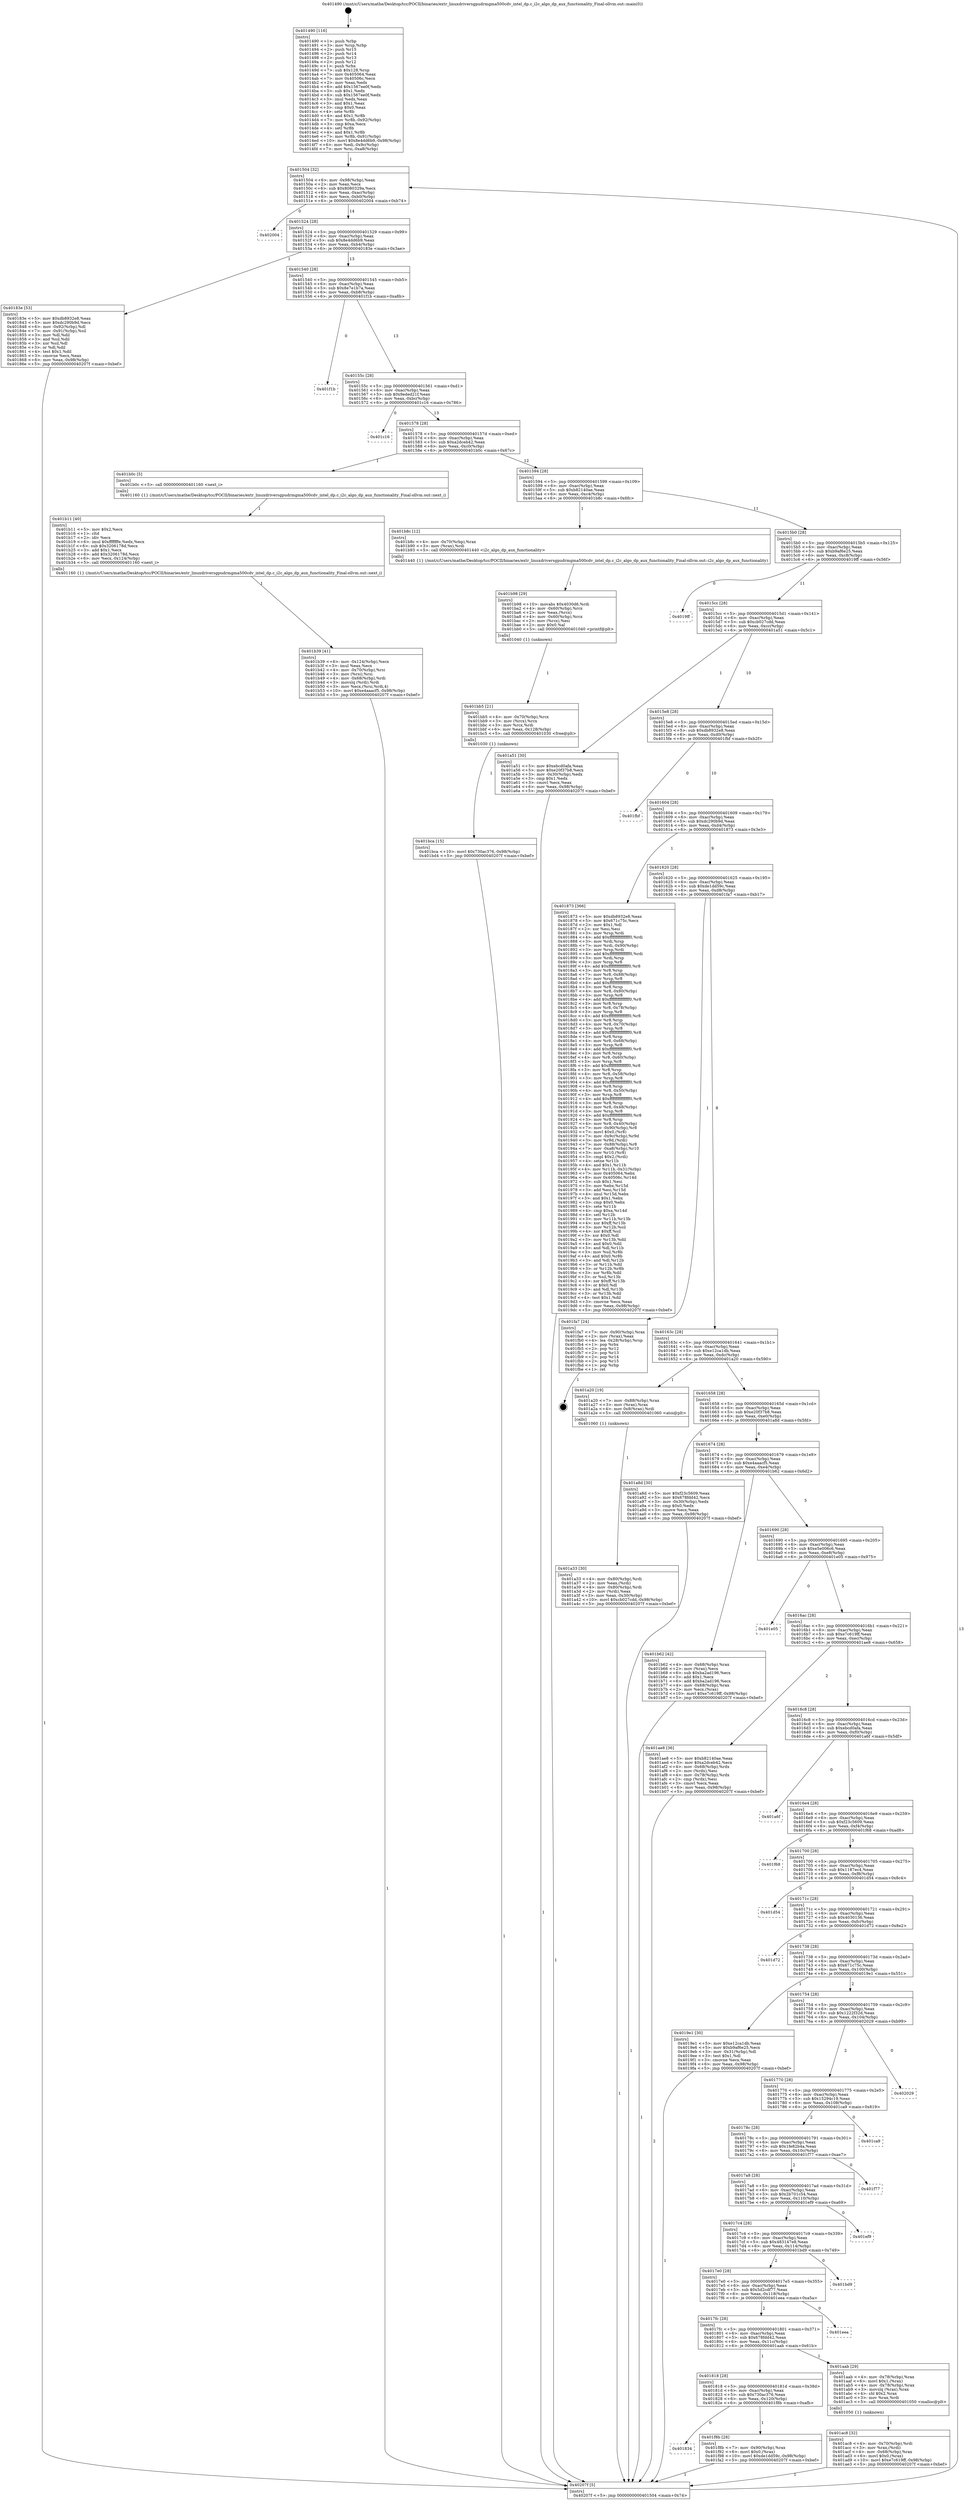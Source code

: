 digraph "0x401490" {
  label = "0x401490 (/mnt/c/Users/mathe/Desktop/tcc/POCII/binaries/extr_linuxdriversgpudrmgma500cdv_intel_dp.c_i2c_algo_dp_aux_functionality_Final-ollvm.out::main(0))"
  labelloc = "t"
  node[shape=record]

  Entry [label="",width=0.3,height=0.3,shape=circle,fillcolor=black,style=filled]
  "0x401504" [label="{
     0x401504 [32]\l
     | [instrs]\l
     &nbsp;&nbsp;0x401504 \<+6\>: mov -0x98(%rbp),%eax\l
     &nbsp;&nbsp;0x40150a \<+2\>: mov %eax,%ecx\l
     &nbsp;&nbsp;0x40150c \<+6\>: sub $0x8080329a,%ecx\l
     &nbsp;&nbsp;0x401512 \<+6\>: mov %eax,-0xac(%rbp)\l
     &nbsp;&nbsp;0x401518 \<+6\>: mov %ecx,-0xb0(%rbp)\l
     &nbsp;&nbsp;0x40151e \<+6\>: je 0000000000402004 \<main+0xb74\>\l
  }"]
  "0x402004" [label="{
     0x402004\l
  }", style=dashed]
  "0x401524" [label="{
     0x401524 [28]\l
     | [instrs]\l
     &nbsp;&nbsp;0x401524 \<+5\>: jmp 0000000000401529 \<main+0x99\>\l
     &nbsp;&nbsp;0x401529 \<+6\>: mov -0xac(%rbp),%eax\l
     &nbsp;&nbsp;0x40152f \<+5\>: sub $0x8e4dd6b9,%eax\l
     &nbsp;&nbsp;0x401534 \<+6\>: mov %eax,-0xb4(%rbp)\l
     &nbsp;&nbsp;0x40153a \<+6\>: je 000000000040183e \<main+0x3ae\>\l
  }"]
  Exit [label="",width=0.3,height=0.3,shape=circle,fillcolor=black,style=filled,peripheries=2]
  "0x40183e" [label="{
     0x40183e [53]\l
     | [instrs]\l
     &nbsp;&nbsp;0x40183e \<+5\>: mov $0xdb8932e8,%eax\l
     &nbsp;&nbsp;0x401843 \<+5\>: mov $0xdc290b9d,%ecx\l
     &nbsp;&nbsp;0x401848 \<+6\>: mov -0x92(%rbp),%dl\l
     &nbsp;&nbsp;0x40184e \<+7\>: mov -0x91(%rbp),%sil\l
     &nbsp;&nbsp;0x401855 \<+3\>: mov %dl,%dil\l
     &nbsp;&nbsp;0x401858 \<+3\>: and %sil,%dil\l
     &nbsp;&nbsp;0x40185b \<+3\>: xor %sil,%dl\l
     &nbsp;&nbsp;0x40185e \<+3\>: or %dl,%dil\l
     &nbsp;&nbsp;0x401861 \<+4\>: test $0x1,%dil\l
     &nbsp;&nbsp;0x401865 \<+3\>: cmovne %ecx,%eax\l
     &nbsp;&nbsp;0x401868 \<+6\>: mov %eax,-0x98(%rbp)\l
     &nbsp;&nbsp;0x40186e \<+5\>: jmp 000000000040207f \<main+0xbef\>\l
  }"]
  "0x401540" [label="{
     0x401540 [28]\l
     | [instrs]\l
     &nbsp;&nbsp;0x401540 \<+5\>: jmp 0000000000401545 \<main+0xb5\>\l
     &nbsp;&nbsp;0x401545 \<+6\>: mov -0xac(%rbp),%eax\l
     &nbsp;&nbsp;0x40154b \<+5\>: sub $0x8e7e1b7a,%eax\l
     &nbsp;&nbsp;0x401550 \<+6\>: mov %eax,-0xb8(%rbp)\l
     &nbsp;&nbsp;0x401556 \<+6\>: je 0000000000401f1b \<main+0xa8b\>\l
  }"]
  "0x40207f" [label="{
     0x40207f [5]\l
     | [instrs]\l
     &nbsp;&nbsp;0x40207f \<+5\>: jmp 0000000000401504 \<main+0x74\>\l
  }"]
  "0x401490" [label="{
     0x401490 [116]\l
     | [instrs]\l
     &nbsp;&nbsp;0x401490 \<+1\>: push %rbp\l
     &nbsp;&nbsp;0x401491 \<+3\>: mov %rsp,%rbp\l
     &nbsp;&nbsp;0x401494 \<+2\>: push %r15\l
     &nbsp;&nbsp;0x401496 \<+2\>: push %r14\l
     &nbsp;&nbsp;0x401498 \<+2\>: push %r13\l
     &nbsp;&nbsp;0x40149a \<+2\>: push %r12\l
     &nbsp;&nbsp;0x40149c \<+1\>: push %rbx\l
     &nbsp;&nbsp;0x40149d \<+7\>: sub $0x128,%rsp\l
     &nbsp;&nbsp;0x4014a4 \<+7\>: mov 0x405064,%eax\l
     &nbsp;&nbsp;0x4014ab \<+7\>: mov 0x40506c,%ecx\l
     &nbsp;&nbsp;0x4014b2 \<+2\>: mov %eax,%edx\l
     &nbsp;&nbsp;0x4014b4 \<+6\>: add $0x1567ee0f,%edx\l
     &nbsp;&nbsp;0x4014ba \<+3\>: sub $0x1,%edx\l
     &nbsp;&nbsp;0x4014bd \<+6\>: sub $0x1567ee0f,%edx\l
     &nbsp;&nbsp;0x4014c3 \<+3\>: imul %edx,%eax\l
     &nbsp;&nbsp;0x4014c6 \<+3\>: and $0x1,%eax\l
     &nbsp;&nbsp;0x4014c9 \<+3\>: cmp $0x0,%eax\l
     &nbsp;&nbsp;0x4014cc \<+4\>: sete %r8b\l
     &nbsp;&nbsp;0x4014d0 \<+4\>: and $0x1,%r8b\l
     &nbsp;&nbsp;0x4014d4 \<+7\>: mov %r8b,-0x92(%rbp)\l
     &nbsp;&nbsp;0x4014db \<+3\>: cmp $0xa,%ecx\l
     &nbsp;&nbsp;0x4014de \<+4\>: setl %r8b\l
     &nbsp;&nbsp;0x4014e2 \<+4\>: and $0x1,%r8b\l
     &nbsp;&nbsp;0x4014e6 \<+7\>: mov %r8b,-0x91(%rbp)\l
     &nbsp;&nbsp;0x4014ed \<+10\>: movl $0x8e4dd6b9,-0x98(%rbp)\l
     &nbsp;&nbsp;0x4014f7 \<+6\>: mov %edi,-0x9c(%rbp)\l
     &nbsp;&nbsp;0x4014fd \<+7\>: mov %rsi,-0xa8(%rbp)\l
  }"]
  "0x401834" [label="{
     0x401834\l
  }", style=dashed]
  "0x401f1b" [label="{
     0x401f1b\l
  }", style=dashed]
  "0x40155c" [label="{
     0x40155c [28]\l
     | [instrs]\l
     &nbsp;&nbsp;0x40155c \<+5\>: jmp 0000000000401561 \<main+0xd1\>\l
     &nbsp;&nbsp;0x401561 \<+6\>: mov -0xac(%rbp),%eax\l
     &nbsp;&nbsp;0x401567 \<+5\>: sub $0x9eded21f,%eax\l
     &nbsp;&nbsp;0x40156c \<+6\>: mov %eax,-0xbc(%rbp)\l
     &nbsp;&nbsp;0x401572 \<+6\>: je 0000000000401c16 \<main+0x786\>\l
  }"]
  "0x401f8b" [label="{
     0x401f8b [28]\l
     | [instrs]\l
     &nbsp;&nbsp;0x401f8b \<+7\>: mov -0x90(%rbp),%rax\l
     &nbsp;&nbsp;0x401f92 \<+6\>: movl $0x0,(%rax)\l
     &nbsp;&nbsp;0x401f98 \<+10\>: movl $0xde1dd59c,-0x98(%rbp)\l
     &nbsp;&nbsp;0x401fa2 \<+5\>: jmp 000000000040207f \<main+0xbef\>\l
  }"]
  "0x401c16" [label="{
     0x401c16\l
  }", style=dashed]
  "0x401578" [label="{
     0x401578 [28]\l
     | [instrs]\l
     &nbsp;&nbsp;0x401578 \<+5\>: jmp 000000000040157d \<main+0xed\>\l
     &nbsp;&nbsp;0x40157d \<+6\>: mov -0xac(%rbp),%eax\l
     &nbsp;&nbsp;0x401583 \<+5\>: sub $0xa2dceb42,%eax\l
     &nbsp;&nbsp;0x401588 \<+6\>: mov %eax,-0xc0(%rbp)\l
     &nbsp;&nbsp;0x40158e \<+6\>: je 0000000000401b0c \<main+0x67c\>\l
  }"]
  "0x401bca" [label="{
     0x401bca [15]\l
     | [instrs]\l
     &nbsp;&nbsp;0x401bca \<+10\>: movl $0x730ac376,-0x98(%rbp)\l
     &nbsp;&nbsp;0x401bd4 \<+5\>: jmp 000000000040207f \<main+0xbef\>\l
  }"]
  "0x401b0c" [label="{
     0x401b0c [5]\l
     | [instrs]\l
     &nbsp;&nbsp;0x401b0c \<+5\>: call 0000000000401160 \<next_i\>\l
     | [calls]\l
     &nbsp;&nbsp;0x401160 \{1\} (/mnt/c/Users/mathe/Desktop/tcc/POCII/binaries/extr_linuxdriversgpudrmgma500cdv_intel_dp.c_i2c_algo_dp_aux_functionality_Final-ollvm.out::next_i)\l
  }"]
  "0x401594" [label="{
     0x401594 [28]\l
     | [instrs]\l
     &nbsp;&nbsp;0x401594 \<+5\>: jmp 0000000000401599 \<main+0x109\>\l
     &nbsp;&nbsp;0x401599 \<+6\>: mov -0xac(%rbp),%eax\l
     &nbsp;&nbsp;0x40159f \<+5\>: sub $0xb82140ae,%eax\l
     &nbsp;&nbsp;0x4015a4 \<+6\>: mov %eax,-0xc4(%rbp)\l
     &nbsp;&nbsp;0x4015aa \<+6\>: je 0000000000401b8c \<main+0x6fc\>\l
  }"]
  "0x401bb5" [label="{
     0x401bb5 [21]\l
     | [instrs]\l
     &nbsp;&nbsp;0x401bb5 \<+4\>: mov -0x70(%rbp),%rcx\l
     &nbsp;&nbsp;0x401bb9 \<+3\>: mov (%rcx),%rcx\l
     &nbsp;&nbsp;0x401bbc \<+3\>: mov %rcx,%rdi\l
     &nbsp;&nbsp;0x401bbf \<+6\>: mov %eax,-0x128(%rbp)\l
     &nbsp;&nbsp;0x401bc5 \<+5\>: call 0000000000401030 \<free@plt\>\l
     | [calls]\l
     &nbsp;&nbsp;0x401030 \{1\} (unknown)\l
  }"]
  "0x401b8c" [label="{
     0x401b8c [12]\l
     | [instrs]\l
     &nbsp;&nbsp;0x401b8c \<+4\>: mov -0x70(%rbp),%rax\l
     &nbsp;&nbsp;0x401b90 \<+3\>: mov (%rax),%rdi\l
     &nbsp;&nbsp;0x401b93 \<+5\>: call 0000000000401440 \<i2c_algo_dp_aux_functionality\>\l
     | [calls]\l
     &nbsp;&nbsp;0x401440 \{1\} (/mnt/c/Users/mathe/Desktop/tcc/POCII/binaries/extr_linuxdriversgpudrmgma500cdv_intel_dp.c_i2c_algo_dp_aux_functionality_Final-ollvm.out::i2c_algo_dp_aux_functionality)\l
  }"]
  "0x4015b0" [label="{
     0x4015b0 [28]\l
     | [instrs]\l
     &nbsp;&nbsp;0x4015b0 \<+5\>: jmp 00000000004015b5 \<main+0x125\>\l
     &nbsp;&nbsp;0x4015b5 \<+6\>: mov -0xac(%rbp),%eax\l
     &nbsp;&nbsp;0x4015bb \<+5\>: sub $0xb9af6e25,%eax\l
     &nbsp;&nbsp;0x4015c0 \<+6\>: mov %eax,-0xc8(%rbp)\l
     &nbsp;&nbsp;0x4015c6 \<+6\>: je 00000000004019ff \<main+0x56f\>\l
  }"]
  "0x401b98" [label="{
     0x401b98 [29]\l
     | [instrs]\l
     &nbsp;&nbsp;0x401b98 \<+10\>: movabs $0x4030d6,%rdi\l
     &nbsp;&nbsp;0x401ba2 \<+4\>: mov -0x60(%rbp),%rcx\l
     &nbsp;&nbsp;0x401ba6 \<+2\>: mov %eax,(%rcx)\l
     &nbsp;&nbsp;0x401ba8 \<+4\>: mov -0x60(%rbp),%rcx\l
     &nbsp;&nbsp;0x401bac \<+2\>: mov (%rcx),%esi\l
     &nbsp;&nbsp;0x401bae \<+2\>: mov $0x0,%al\l
     &nbsp;&nbsp;0x401bb0 \<+5\>: call 0000000000401040 \<printf@plt\>\l
     | [calls]\l
     &nbsp;&nbsp;0x401040 \{1\} (unknown)\l
  }"]
  "0x4019ff" [label="{
     0x4019ff\l
  }", style=dashed]
  "0x4015cc" [label="{
     0x4015cc [28]\l
     | [instrs]\l
     &nbsp;&nbsp;0x4015cc \<+5\>: jmp 00000000004015d1 \<main+0x141\>\l
     &nbsp;&nbsp;0x4015d1 \<+6\>: mov -0xac(%rbp),%eax\l
     &nbsp;&nbsp;0x4015d7 \<+5\>: sub $0xcb027cdd,%eax\l
     &nbsp;&nbsp;0x4015dc \<+6\>: mov %eax,-0xcc(%rbp)\l
     &nbsp;&nbsp;0x4015e2 \<+6\>: je 0000000000401a51 \<main+0x5c1\>\l
  }"]
  "0x401b39" [label="{
     0x401b39 [41]\l
     | [instrs]\l
     &nbsp;&nbsp;0x401b39 \<+6\>: mov -0x124(%rbp),%ecx\l
     &nbsp;&nbsp;0x401b3f \<+3\>: imul %eax,%ecx\l
     &nbsp;&nbsp;0x401b42 \<+4\>: mov -0x70(%rbp),%rsi\l
     &nbsp;&nbsp;0x401b46 \<+3\>: mov (%rsi),%rsi\l
     &nbsp;&nbsp;0x401b49 \<+4\>: mov -0x68(%rbp),%rdi\l
     &nbsp;&nbsp;0x401b4d \<+3\>: movslq (%rdi),%rdi\l
     &nbsp;&nbsp;0x401b50 \<+3\>: mov %ecx,(%rsi,%rdi,4)\l
     &nbsp;&nbsp;0x401b53 \<+10\>: movl $0xe4aaacf5,-0x98(%rbp)\l
     &nbsp;&nbsp;0x401b5d \<+5\>: jmp 000000000040207f \<main+0xbef\>\l
  }"]
  "0x401a51" [label="{
     0x401a51 [30]\l
     | [instrs]\l
     &nbsp;&nbsp;0x401a51 \<+5\>: mov $0xebcd0afa,%eax\l
     &nbsp;&nbsp;0x401a56 \<+5\>: mov $0xe20f37b8,%ecx\l
     &nbsp;&nbsp;0x401a5b \<+3\>: mov -0x30(%rbp),%edx\l
     &nbsp;&nbsp;0x401a5e \<+3\>: cmp $0x1,%edx\l
     &nbsp;&nbsp;0x401a61 \<+3\>: cmovl %ecx,%eax\l
     &nbsp;&nbsp;0x401a64 \<+6\>: mov %eax,-0x98(%rbp)\l
     &nbsp;&nbsp;0x401a6a \<+5\>: jmp 000000000040207f \<main+0xbef\>\l
  }"]
  "0x4015e8" [label="{
     0x4015e8 [28]\l
     | [instrs]\l
     &nbsp;&nbsp;0x4015e8 \<+5\>: jmp 00000000004015ed \<main+0x15d\>\l
     &nbsp;&nbsp;0x4015ed \<+6\>: mov -0xac(%rbp),%eax\l
     &nbsp;&nbsp;0x4015f3 \<+5\>: sub $0xdb8932e8,%eax\l
     &nbsp;&nbsp;0x4015f8 \<+6\>: mov %eax,-0xd0(%rbp)\l
     &nbsp;&nbsp;0x4015fe \<+6\>: je 0000000000401fbf \<main+0xb2f\>\l
  }"]
  "0x401b11" [label="{
     0x401b11 [40]\l
     | [instrs]\l
     &nbsp;&nbsp;0x401b11 \<+5\>: mov $0x2,%ecx\l
     &nbsp;&nbsp;0x401b16 \<+1\>: cltd\l
     &nbsp;&nbsp;0x401b17 \<+2\>: idiv %ecx\l
     &nbsp;&nbsp;0x401b19 \<+6\>: imul $0xfffffffe,%edx,%ecx\l
     &nbsp;&nbsp;0x401b1f \<+6\>: sub $0x3206178d,%ecx\l
     &nbsp;&nbsp;0x401b25 \<+3\>: add $0x1,%ecx\l
     &nbsp;&nbsp;0x401b28 \<+6\>: add $0x3206178d,%ecx\l
     &nbsp;&nbsp;0x401b2e \<+6\>: mov %ecx,-0x124(%rbp)\l
     &nbsp;&nbsp;0x401b34 \<+5\>: call 0000000000401160 \<next_i\>\l
     | [calls]\l
     &nbsp;&nbsp;0x401160 \{1\} (/mnt/c/Users/mathe/Desktop/tcc/POCII/binaries/extr_linuxdriversgpudrmgma500cdv_intel_dp.c_i2c_algo_dp_aux_functionality_Final-ollvm.out::next_i)\l
  }"]
  "0x401fbf" [label="{
     0x401fbf\l
  }", style=dashed]
  "0x401604" [label="{
     0x401604 [28]\l
     | [instrs]\l
     &nbsp;&nbsp;0x401604 \<+5\>: jmp 0000000000401609 \<main+0x179\>\l
     &nbsp;&nbsp;0x401609 \<+6\>: mov -0xac(%rbp),%eax\l
     &nbsp;&nbsp;0x40160f \<+5\>: sub $0xdc290b9d,%eax\l
     &nbsp;&nbsp;0x401614 \<+6\>: mov %eax,-0xd4(%rbp)\l
     &nbsp;&nbsp;0x40161a \<+6\>: je 0000000000401873 \<main+0x3e3\>\l
  }"]
  "0x401ac8" [label="{
     0x401ac8 [32]\l
     | [instrs]\l
     &nbsp;&nbsp;0x401ac8 \<+4\>: mov -0x70(%rbp),%rdi\l
     &nbsp;&nbsp;0x401acc \<+3\>: mov %rax,(%rdi)\l
     &nbsp;&nbsp;0x401acf \<+4\>: mov -0x68(%rbp),%rax\l
     &nbsp;&nbsp;0x401ad3 \<+6\>: movl $0x0,(%rax)\l
     &nbsp;&nbsp;0x401ad9 \<+10\>: movl $0xe7c619ff,-0x98(%rbp)\l
     &nbsp;&nbsp;0x401ae3 \<+5\>: jmp 000000000040207f \<main+0xbef\>\l
  }"]
  "0x401873" [label="{
     0x401873 [366]\l
     | [instrs]\l
     &nbsp;&nbsp;0x401873 \<+5\>: mov $0xdb8932e8,%eax\l
     &nbsp;&nbsp;0x401878 \<+5\>: mov $0x671c75c,%ecx\l
     &nbsp;&nbsp;0x40187d \<+2\>: mov $0x1,%dl\l
     &nbsp;&nbsp;0x40187f \<+2\>: xor %esi,%esi\l
     &nbsp;&nbsp;0x401881 \<+3\>: mov %rsp,%rdi\l
     &nbsp;&nbsp;0x401884 \<+4\>: add $0xfffffffffffffff0,%rdi\l
     &nbsp;&nbsp;0x401888 \<+3\>: mov %rdi,%rsp\l
     &nbsp;&nbsp;0x40188b \<+7\>: mov %rdi,-0x90(%rbp)\l
     &nbsp;&nbsp;0x401892 \<+3\>: mov %rsp,%rdi\l
     &nbsp;&nbsp;0x401895 \<+4\>: add $0xfffffffffffffff0,%rdi\l
     &nbsp;&nbsp;0x401899 \<+3\>: mov %rdi,%rsp\l
     &nbsp;&nbsp;0x40189c \<+3\>: mov %rsp,%r8\l
     &nbsp;&nbsp;0x40189f \<+4\>: add $0xfffffffffffffff0,%r8\l
     &nbsp;&nbsp;0x4018a3 \<+3\>: mov %r8,%rsp\l
     &nbsp;&nbsp;0x4018a6 \<+7\>: mov %r8,-0x88(%rbp)\l
     &nbsp;&nbsp;0x4018ad \<+3\>: mov %rsp,%r8\l
     &nbsp;&nbsp;0x4018b0 \<+4\>: add $0xfffffffffffffff0,%r8\l
     &nbsp;&nbsp;0x4018b4 \<+3\>: mov %r8,%rsp\l
     &nbsp;&nbsp;0x4018b7 \<+4\>: mov %r8,-0x80(%rbp)\l
     &nbsp;&nbsp;0x4018bb \<+3\>: mov %rsp,%r8\l
     &nbsp;&nbsp;0x4018be \<+4\>: add $0xfffffffffffffff0,%r8\l
     &nbsp;&nbsp;0x4018c2 \<+3\>: mov %r8,%rsp\l
     &nbsp;&nbsp;0x4018c5 \<+4\>: mov %r8,-0x78(%rbp)\l
     &nbsp;&nbsp;0x4018c9 \<+3\>: mov %rsp,%r8\l
     &nbsp;&nbsp;0x4018cc \<+4\>: add $0xfffffffffffffff0,%r8\l
     &nbsp;&nbsp;0x4018d0 \<+3\>: mov %r8,%rsp\l
     &nbsp;&nbsp;0x4018d3 \<+4\>: mov %r8,-0x70(%rbp)\l
     &nbsp;&nbsp;0x4018d7 \<+3\>: mov %rsp,%r8\l
     &nbsp;&nbsp;0x4018da \<+4\>: add $0xfffffffffffffff0,%r8\l
     &nbsp;&nbsp;0x4018de \<+3\>: mov %r8,%rsp\l
     &nbsp;&nbsp;0x4018e1 \<+4\>: mov %r8,-0x68(%rbp)\l
     &nbsp;&nbsp;0x4018e5 \<+3\>: mov %rsp,%r8\l
     &nbsp;&nbsp;0x4018e8 \<+4\>: add $0xfffffffffffffff0,%r8\l
     &nbsp;&nbsp;0x4018ec \<+3\>: mov %r8,%rsp\l
     &nbsp;&nbsp;0x4018ef \<+4\>: mov %r8,-0x60(%rbp)\l
     &nbsp;&nbsp;0x4018f3 \<+3\>: mov %rsp,%r8\l
     &nbsp;&nbsp;0x4018f6 \<+4\>: add $0xfffffffffffffff0,%r8\l
     &nbsp;&nbsp;0x4018fa \<+3\>: mov %r8,%rsp\l
     &nbsp;&nbsp;0x4018fd \<+4\>: mov %r8,-0x58(%rbp)\l
     &nbsp;&nbsp;0x401901 \<+3\>: mov %rsp,%r8\l
     &nbsp;&nbsp;0x401904 \<+4\>: add $0xfffffffffffffff0,%r8\l
     &nbsp;&nbsp;0x401908 \<+3\>: mov %r8,%rsp\l
     &nbsp;&nbsp;0x40190b \<+4\>: mov %r8,-0x50(%rbp)\l
     &nbsp;&nbsp;0x40190f \<+3\>: mov %rsp,%r8\l
     &nbsp;&nbsp;0x401912 \<+4\>: add $0xfffffffffffffff0,%r8\l
     &nbsp;&nbsp;0x401916 \<+3\>: mov %r8,%rsp\l
     &nbsp;&nbsp;0x401919 \<+4\>: mov %r8,-0x48(%rbp)\l
     &nbsp;&nbsp;0x40191d \<+3\>: mov %rsp,%r8\l
     &nbsp;&nbsp;0x401920 \<+4\>: add $0xfffffffffffffff0,%r8\l
     &nbsp;&nbsp;0x401924 \<+3\>: mov %r8,%rsp\l
     &nbsp;&nbsp;0x401927 \<+4\>: mov %r8,-0x40(%rbp)\l
     &nbsp;&nbsp;0x40192b \<+7\>: mov -0x90(%rbp),%r8\l
     &nbsp;&nbsp;0x401932 \<+7\>: movl $0x0,(%r8)\l
     &nbsp;&nbsp;0x401939 \<+7\>: mov -0x9c(%rbp),%r9d\l
     &nbsp;&nbsp;0x401940 \<+3\>: mov %r9d,(%rdi)\l
     &nbsp;&nbsp;0x401943 \<+7\>: mov -0x88(%rbp),%r8\l
     &nbsp;&nbsp;0x40194a \<+7\>: mov -0xa8(%rbp),%r10\l
     &nbsp;&nbsp;0x401951 \<+3\>: mov %r10,(%r8)\l
     &nbsp;&nbsp;0x401954 \<+3\>: cmpl $0x2,(%rdi)\l
     &nbsp;&nbsp;0x401957 \<+4\>: setne %r11b\l
     &nbsp;&nbsp;0x40195b \<+4\>: and $0x1,%r11b\l
     &nbsp;&nbsp;0x40195f \<+4\>: mov %r11b,-0x31(%rbp)\l
     &nbsp;&nbsp;0x401963 \<+7\>: mov 0x405064,%ebx\l
     &nbsp;&nbsp;0x40196a \<+8\>: mov 0x40506c,%r14d\l
     &nbsp;&nbsp;0x401972 \<+3\>: sub $0x1,%esi\l
     &nbsp;&nbsp;0x401975 \<+3\>: mov %ebx,%r15d\l
     &nbsp;&nbsp;0x401978 \<+3\>: add %esi,%r15d\l
     &nbsp;&nbsp;0x40197b \<+4\>: imul %r15d,%ebx\l
     &nbsp;&nbsp;0x40197f \<+3\>: and $0x1,%ebx\l
     &nbsp;&nbsp;0x401982 \<+3\>: cmp $0x0,%ebx\l
     &nbsp;&nbsp;0x401985 \<+4\>: sete %r11b\l
     &nbsp;&nbsp;0x401989 \<+4\>: cmp $0xa,%r14d\l
     &nbsp;&nbsp;0x40198d \<+4\>: setl %r12b\l
     &nbsp;&nbsp;0x401991 \<+3\>: mov %r11b,%r13b\l
     &nbsp;&nbsp;0x401994 \<+4\>: xor $0xff,%r13b\l
     &nbsp;&nbsp;0x401998 \<+3\>: mov %r12b,%sil\l
     &nbsp;&nbsp;0x40199b \<+4\>: xor $0xff,%sil\l
     &nbsp;&nbsp;0x40199f \<+3\>: xor $0x0,%dl\l
     &nbsp;&nbsp;0x4019a2 \<+3\>: mov %r13b,%dil\l
     &nbsp;&nbsp;0x4019a5 \<+4\>: and $0x0,%dil\l
     &nbsp;&nbsp;0x4019a9 \<+3\>: and %dl,%r11b\l
     &nbsp;&nbsp;0x4019ac \<+3\>: mov %sil,%r8b\l
     &nbsp;&nbsp;0x4019af \<+4\>: and $0x0,%r8b\l
     &nbsp;&nbsp;0x4019b3 \<+3\>: and %dl,%r12b\l
     &nbsp;&nbsp;0x4019b6 \<+3\>: or %r11b,%dil\l
     &nbsp;&nbsp;0x4019b9 \<+3\>: or %r12b,%r8b\l
     &nbsp;&nbsp;0x4019bc \<+3\>: xor %r8b,%dil\l
     &nbsp;&nbsp;0x4019bf \<+3\>: or %sil,%r13b\l
     &nbsp;&nbsp;0x4019c2 \<+4\>: xor $0xff,%r13b\l
     &nbsp;&nbsp;0x4019c6 \<+3\>: or $0x0,%dl\l
     &nbsp;&nbsp;0x4019c9 \<+3\>: and %dl,%r13b\l
     &nbsp;&nbsp;0x4019cc \<+3\>: or %r13b,%dil\l
     &nbsp;&nbsp;0x4019cf \<+4\>: test $0x1,%dil\l
     &nbsp;&nbsp;0x4019d3 \<+3\>: cmovne %ecx,%eax\l
     &nbsp;&nbsp;0x4019d6 \<+6\>: mov %eax,-0x98(%rbp)\l
     &nbsp;&nbsp;0x4019dc \<+5\>: jmp 000000000040207f \<main+0xbef\>\l
  }"]
  "0x401620" [label="{
     0x401620 [28]\l
     | [instrs]\l
     &nbsp;&nbsp;0x401620 \<+5\>: jmp 0000000000401625 \<main+0x195\>\l
     &nbsp;&nbsp;0x401625 \<+6\>: mov -0xac(%rbp),%eax\l
     &nbsp;&nbsp;0x40162b \<+5\>: sub $0xde1dd59c,%eax\l
     &nbsp;&nbsp;0x401630 \<+6\>: mov %eax,-0xd8(%rbp)\l
     &nbsp;&nbsp;0x401636 \<+6\>: je 0000000000401fa7 \<main+0xb17\>\l
  }"]
  "0x401818" [label="{
     0x401818 [28]\l
     | [instrs]\l
     &nbsp;&nbsp;0x401818 \<+5\>: jmp 000000000040181d \<main+0x38d\>\l
     &nbsp;&nbsp;0x40181d \<+6\>: mov -0xac(%rbp),%eax\l
     &nbsp;&nbsp;0x401823 \<+5\>: sub $0x730ac376,%eax\l
     &nbsp;&nbsp;0x401828 \<+6\>: mov %eax,-0x120(%rbp)\l
     &nbsp;&nbsp;0x40182e \<+6\>: je 0000000000401f8b \<main+0xafb\>\l
  }"]
  "0x401aab" [label="{
     0x401aab [29]\l
     | [instrs]\l
     &nbsp;&nbsp;0x401aab \<+4\>: mov -0x78(%rbp),%rax\l
     &nbsp;&nbsp;0x401aaf \<+6\>: movl $0x1,(%rax)\l
     &nbsp;&nbsp;0x401ab5 \<+4\>: mov -0x78(%rbp),%rax\l
     &nbsp;&nbsp;0x401ab9 \<+3\>: movslq (%rax),%rax\l
     &nbsp;&nbsp;0x401abc \<+4\>: shl $0x2,%rax\l
     &nbsp;&nbsp;0x401ac0 \<+3\>: mov %rax,%rdi\l
     &nbsp;&nbsp;0x401ac3 \<+5\>: call 0000000000401050 \<malloc@plt\>\l
     | [calls]\l
     &nbsp;&nbsp;0x401050 \{1\} (unknown)\l
  }"]
  "0x401fa7" [label="{
     0x401fa7 [24]\l
     | [instrs]\l
     &nbsp;&nbsp;0x401fa7 \<+7\>: mov -0x90(%rbp),%rax\l
     &nbsp;&nbsp;0x401fae \<+2\>: mov (%rax),%eax\l
     &nbsp;&nbsp;0x401fb0 \<+4\>: lea -0x28(%rbp),%rsp\l
     &nbsp;&nbsp;0x401fb4 \<+1\>: pop %rbx\l
     &nbsp;&nbsp;0x401fb5 \<+2\>: pop %r12\l
     &nbsp;&nbsp;0x401fb7 \<+2\>: pop %r13\l
     &nbsp;&nbsp;0x401fb9 \<+2\>: pop %r14\l
     &nbsp;&nbsp;0x401fbb \<+2\>: pop %r15\l
     &nbsp;&nbsp;0x401fbd \<+1\>: pop %rbp\l
     &nbsp;&nbsp;0x401fbe \<+1\>: ret\l
  }"]
  "0x40163c" [label="{
     0x40163c [28]\l
     | [instrs]\l
     &nbsp;&nbsp;0x40163c \<+5\>: jmp 0000000000401641 \<main+0x1b1\>\l
     &nbsp;&nbsp;0x401641 \<+6\>: mov -0xac(%rbp),%eax\l
     &nbsp;&nbsp;0x401647 \<+5\>: sub $0xe12ca1db,%eax\l
     &nbsp;&nbsp;0x40164c \<+6\>: mov %eax,-0xdc(%rbp)\l
     &nbsp;&nbsp;0x401652 \<+6\>: je 0000000000401a20 \<main+0x590\>\l
  }"]
  "0x4017fc" [label="{
     0x4017fc [28]\l
     | [instrs]\l
     &nbsp;&nbsp;0x4017fc \<+5\>: jmp 0000000000401801 \<main+0x371\>\l
     &nbsp;&nbsp;0x401801 \<+6\>: mov -0xac(%rbp),%eax\l
     &nbsp;&nbsp;0x401807 \<+5\>: sub $0x678fdd42,%eax\l
     &nbsp;&nbsp;0x40180c \<+6\>: mov %eax,-0x11c(%rbp)\l
     &nbsp;&nbsp;0x401812 \<+6\>: je 0000000000401aab \<main+0x61b\>\l
  }"]
  "0x401a20" [label="{
     0x401a20 [19]\l
     | [instrs]\l
     &nbsp;&nbsp;0x401a20 \<+7\>: mov -0x88(%rbp),%rax\l
     &nbsp;&nbsp;0x401a27 \<+3\>: mov (%rax),%rax\l
     &nbsp;&nbsp;0x401a2a \<+4\>: mov 0x8(%rax),%rdi\l
     &nbsp;&nbsp;0x401a2e \<+5\>: call 0000000000401060 \<atoi@plt\>\l
     | [calls]\l
     &nbsp;&nbsp;0x401060 \{1\} (unknown)\l
  }"]
  "0x401658" [label="{
     0x401658 [28]\l
     | [instrs]\l
     &nbsp;&nbsp;0x401658 \<+5\>: jmp 000000000040165d \<main+0x1cd\>\l
     &nbsp;&nbsp;0x40165d \<+6\>: mov -0xac(%rbp),%eax\l
     &nbsp;&nbsp;0x401663 \<+5\>: sub $0xe20f37b8,%eax\l
     &nbsp;&nbsp;0x401668 \<+6\>: mov %eax,-0xe0(%rbp)\l
     &nbsp;&nbsp;0x40166e \<+6\>: je 0000000000401a8d \<main+0x5fd\>\l
  }"]
  "0x401eea" [label="{
     0x401eea\l
  }", style=dashed]
  "0x401a8d" [label="{
     0x401a8d [30]\l
     | [instrs]\l
     &nbsp;&nbsp;0x401a8d \<+5\>: mov $0xf23c5609,%eax\l
     &nbsp;&nbsp;0x401a92 \<+5\>: mov $0x678fdd42,%ecx\l
     &nbsp;&nbsp;0x401a97 \<+3\>: mov -0x30(%rbp),%edx\l
     &nbsp;&nbsp;0x401a9a \<+3\>: cmp $0x0,%edx\l
     &nbsp;&nbsp;0x401a9d \<+3\>: cmove %ecx,%eax\l
     &nbsp;&nbsp;0x401aa0 \<+6\>: mov %eax,-0x98(%rbp)\l
     &nbsp;&nbsp;0x401aa6 \<+5\>: jmp 000000000040207f \<main+0xbef\>\l
  }"]
  "0x401674" [label="{
     0x401674 [28]\l
     | [instrs]\l
     &nbsp;&nbsp;0x401674 \<+5\>: jmp 0000000000401679 \<main+0x1e9\>\l
     &nbsp;&nbsp;0x401679 \<+6\>: mov -0xac(%rbp),%eax\l
     &nbsp;&nbsp;0x40167f \<+5\>: sub $0xe4aaacf5,%eax\l
     &nbsp;&nbsp;0x401684 \<+6\>: mov %eax,-0xe4(%rbp)\l
     &nbsp;&nbsp;0x40168a \<+6\>: je 0000000000401b62 \<main+0x6d2\>\l
  }"]
  "0x4017e0" [label="{
     0x4017e0 [28]\l
     | [instrs]\l
     &nbsp;&nbsp;0x4017e0 \<+5\>: jmp 00000000004017e5 \<main+0x355\>\l
     &nbsp;&nbsp;0x4017e5 \<+6\>: mov -0xac(%rbp),%eax\l
     &nbsp;&nbsp;0x4017eb \<+5\>: sub $0x5d2cdf77,%eax\l
     &nbsp;&nbsp;0x4017f0 \<+6\>: mov %eax,-0x118(%rbp)\l
     &nbsp;&nbsp;0x4017f6 \<+6\>: je 0000000000401eea \<main+0xa5a\>\l
  }"]
  "0x401b62" [label="{
     0x401b62 [42]\l
     | [instrs]\l
     &nbsp;&nbsp;0x401b62 \<+4\>: mov -0x68(%rbp),%rax\l
     &nbsp;&nbsp;0x401b66 \<+2\>: mov (%rax),%ecx\l
     &nbsp;&nbsp;0x401b68 \<+6\>: sub $0xba2ad196,%ecx\l
     &nbsp;&nbsp;0x401b6e \<+3\>: add $0x1,%ecx\l
     &nbsp;&nbsp;0x401b71 \<+6\>: add $0xba2ad196,%ecx\l
     &nbsp;&nbsp;0x401b77 \<+4\>: mov -0x68(%rbp),%rax\l
     &nbsp;&nbsp;0x401b7b \<+2\>: mov %ecx,(%rax)\l
     &nbsp;&nbsp;0x401b7d \<+10\>: movl $0xe7c619ff,-0x98(%rbp)\l
     &nbsp;&nbsp;0x401b87 \<+5\>: jmp 000000000040207f \<main+0xbef\>\l
  }"]
  "0x401690" [label="{
     0x401690 [28]\l
     | [instrs]\l
     &nbsp;&nbsp;0x401690 \<+5\>: jmp 0000000000401695 \<main+0x205\>\l
     &nbsp;&nbsp;0x401695 \<+6\>: mov -0xac(%rbp),%eax\l
     &nbsp;&nbsp;0x40169b \<+5\>: sub $0xe5e006c6,%eax\l
     &nbsp;&nbsp;0x4016a0 \<+6\>: mov %eax,-0xe8(%rbp)\l
     &nbsp;&nbsp;0x4016a6 \<+6\>: je 0000000000401e05 \<main+0x975\>\l
  }"]
  "0x401bd9" [label="{
     0x401bd9\l
  }", style=dashed]
  "0x401e05" [label="{
     0x401e05\l
  }", style=dashed]
  "0x4016ac" [label="{
     0x4016ac [28]\l
     | [instrs]\l
     &nbsp;&nbsp;0x4016ac \<+5\>: jmp 00000000004016b1 \<main+0x221\>\l
     &nbsp;&nbsp;0x4016b1 \<+6\>: mov -0xac(%rbp),%eax\l
     &nbsp;&nbsp;0x4016b7 \<+5\>: sub $0xe7c619ff,%eax\l
     &nbsp;&nbsp;0x4016bc \<+6\>: mov %eax,-0xec(%rbp)\l
     &nbsp;&nbsp;0x4016c2 \<+6\>: je 0000000000401ae8 \<main+0x658\>\l
  }"]
  "0x4017c4" [label="{
     0x4017c4 [28]\l
     | [instrs]\l
     &nbsp;&nbsp;0x4017c4 \<+5\>: jmp 00000000004017c9 \<main+0x339\>\l
     &nbsp;&nbsp;0x4017c9 \<+6\>: mov -0xac(%rbp),%eax\l
     &nbsp;&nbsp;0x4017cf \<+5\>: sub $0x483147e8,%eax\l
     &nbsp;&nbsp;0x4017d4 \<+6\>: mov %eax,-0x114(%rbp)\l
     &nbsp;&nbsp;0x4017da \<+6\>: je 0000000000401bd9 \<main+0x749\>\l
  }"]
  "0x401ae8" [label="{
     0x401ae8 [36]\l
     | [instrs]\l
     &nbsp;&nbsp;0x401ae8 \<+5\>: mov $0xb82140ae,%eax\l
     &nbsp;&nbsp;0x401aed \<+5\>: mov $0xa2dceb42,%ecx\l
     &nbsp;&nbsp;0x401af2 \<+4\>: mov -0x68(%rbp),%rdx\l
     &nbsp;&nbsp;0x401af6 \<+2\>: mov (%rdx),%esi\l
     &nbsp;&nbsp;0x401af8 \<+4\>: mov -0x78(%rbp),%rdx\l
     &nbsp;&nbsp;0x401afc \<+2\>: cmp (%rdx),%esi\l
     &nbsp;&nbsp;0x401afe \<+3\>: cmovl %ecx,%eax\l
     &nbsp;&nbsp;0x401b01 \<+6\>: mov %eax,-0x98(%rbp)\l
     &nbsp;&nbsp;0x401b07 \<+5\>: jmp 000000000040207f \<main+0xbef\>\l
  }"]
  "0x4016c8" [label="{
     0x4016c8 [28]\l
     | [instrs]\l
     &nbsp;&nbsp;0x4016c8 \<+5\>: jmp 00000000004016cd \<main+0x23d\>\l
     &nbsp;&nbsp;0x4016cd \<+6\>: mov -0xac(%rbp),%eax\l
     &nbsp;&nbsp;0x4016d3 \<+5\>: sub $0xebcd0afa,%eax\l
     &nbsp;&nbsp;0x4016d8 \<+6\>: mov %eax,-0xf0(%rbp)\l
     &nbsp;&nbsp;0x4016de \<+6\>: je 0000000000401a6f \<main+0x5df\>\l
  }"]
  "0x401ef9" [label="{
     0x401ef9\l
  }", style=dashed]
  "0x401a6f" [label="{
     0x401a6f\l
  }", style=dashed]
  "0x4016e4" [label="{
     0x4016e4 [28]\l
     | [instrs]\l
     &nbsp;&nbsp;0x4016e4 \<+5\>: jmp 00000000004016e9 \<main+0x259\>\l
     &nbsp;&nbsp;0x4016e9 \<+6\>: mov -0xac(%rbp),%eax\l
     &nbsp;&nbsp;0x4016ef \<+5\>: sub $0xf23c5609,%eax\l
     &nbsp;&nbsp;0x4016f4 \<+6\>: mov %eax,-0xf4(%rbp)\l
     &nbsp;&nbsp;0x4016fa \<+6\>: je 0000000000401f68 \<main+0xad8\>\l
  }"]
  "0x4017a8" [label="{
     0x4017a8 [28]\l
     | [instrs]\l
     &nbsp;&nbsp;0x4017a8 \<+5\>: jmp 00000000004017ad \<main+0x31d\>\l
     &nbsp;&nbsp;0x4017ad \<+6\>: mov -0xac(%rbp),%eax\l
     &nbsp;&nbsp;0x4017b3 \<+5\>: sub $0x2b701c54,%eax\l
     &nbsp;&nbsp;0x4017b8 \<+6\>: mov %eax,-0x110(%rbp)\l
     &nbsp;&nbsp;0x4017be \<+6\>: je 0000000000401ef9 \<main+0xa69\>\l
  }"]
  "0x401f68" [label="{
     0x401f68\l
  }", style=dashed]
  "0x401700" [label="{
     0x401700 [28]\l
     | [instrs]\l
     &nbsp;&nbsp;0x401700 \<+5\>: jmp 0000000000401705 \<main+0x275\>\l
     &nbsp;&nbsp;0x401705 \<+6\>: mov -0xac(%rbp),%eax\l
     &nbsp;&nbsp;0x40170b \<+5\>: sub $0x1187ec4,%eax\l
     &nbsp;&nbsp;0x401710 \<+6\>: mov %eax,-0xf8(%rbp)\l
     &nbsp;&nbsp;0x401716 \<+6\>: je 0000000000401d54 \<main+0x8c4\>\l
  }"]
  "0x401f77" [label="{
     0x401f77\l
  }", style=dashed]
  "0x401d54" [label="{
     0x401d54\l
  }", style=dashed]
  "0x40171c" [label="{
     0x40171c [28]\l
     | [instrs]\l
     &nbsp;&nbsp;0x40171c \<+5\>: jmp 0000000000401721 \<main+0x291\>\l
     &nbsp;&nbsp;0x401721 \<+6\>: mov -0xac(%rbp),%eax\l
     &nbsp;&nbsp;0x401727 \<+5\>: sub $0x4030136,%eax\l
     &nbsp;&nbsp;0x40172c \<+6\>: mov %eax,-0xfc(%rbp)\l
     &nbsp;&nbsp;0x401732 \<+6\>: je 0000000000401d72 \<main+0x8e2\>\l
  }"]
  "0x40178c" [label="{
     0x40178c [28]\l
     | [instrs]\l
     &nbsp;&nbsp;0x40178c \<+5\>: jmp 0000000000401791 \<main+0x301\>\l
     &nbsp;&nbsp;0x401791 \<+6\>: mov -0xac(%rbp),%eax\l
     &nbsp;&nbsp;0x401797 \<+5\>: sub $0x1fe82b4a,%eax\l
     &nbsp;&nbsp;0x40179c \<+6\>: mov %eax,-0x10c(%rbp)\l
     &nbsp;&nbsp;0x4017a2 \<+6\>: je 0000000000401f77 \<main+0xae7\>\l
  }"]
  "0x401d72" [label="{
     0x401d72\l
  }", style=dashed]
  "0x401738" [label="{
     0x401738 [28]\l
     | [instrs]\l
     &nbsp;&nbsp;0x401738 \<+5\>: jmp 000000000040173d \<main+0x2ad\>\l
     &nbsp;&nbsp;0x40173d \<+6\>: mov -0xac(%rbp),%eax\l
     &nbsp;&nbsp;0x401743 \<+5\>: sub $0x671c75c,%eax\l
     &nbsp;&nbsp;0x401748 \<+6\>: mov %eax,-0x100(%rbp)\l
     &nbsp;&nbsp;0x40174e \<+6\>: je 00000000004019e1 \<main+0x551\>\l
  }"]
  "0x401ca9" [label="{
     0x401ca9\l
  }", style=dashed]
  "0x4019e1" [label="{
     0x4019e1 [30]\l
     | [instrs]\l
     &nbsp;&nbsp;0x4019e1 \<+5\>: mov $0xe12ca1db,%eax\l
     &nbsp;&nbsp;0x4019e6 \<+5\>: mov $0xb9af6e25,%ecx\l
     &nbsp;&nbsp;0x4019eb \<+3\>: mov -0x31(%rbp),%dl\l
     &nbsp;&nbsp;0x4019ee \<+3\>: test $0x1,%dl\l
     &nbsp;&nbsp;0x4019f1 \<+3\>: cmovne %ecx,%eax\l
     &nbsp;&nbsp;0x4019f4 \<+6\>: mov %eax,-0x98(%rbp)\l
     &nbsp;&nbsp;0x4019fa \<+5\>: jmp 000000000040207f \<main+0xbef\>\l
  }"]
  "0x401754" [label="{
     0x401754 [28]\l
     | [instrs]\l
     &nbsp;&nbsp;0x401754 \<+5\>: jmp 0000000000401759 \<main+0x2c9\>\l
     &nbsp;&nbsp;0x401759 \<+6\>: mov -0xac(%rbp),%eax\l
     &nbsp;&nbsp;0x40175f \<+5\>: sub $0x1222f32d,%eax\l
     &nbsp;&nbsp;0x401764 \<+6\>: mov %eax,-0x104(%rbp)\l
     &nbsp;&nbsp;0x40176a \<+6\>: je 0000000000402029 \<main+0xb99\>\l
  }"]
  "0x401a33" [label="{
     0x401a33 [30]\l
     | [instrs]\l
     &nbsp;&nbsp;0x401a33 \<+4\>: mov -0x80(%rbp),%rdi\l
     &nbsp;&nbsp;0x401a37 \<+2\>: mov %eax,(%rdi)\l
     &nbsp;&nbsp;0x401a39 \<+4\>: mov -0x80(%rbp),%rdi\l
     &nbsp;&nbsp;0x401a3d \<+2\>: mov (%rdi),%eax\l
     &nbsp;&nbsp;0x401a3f \<+3\>: mov %eax,-0x30(%rbp)\l
     &nbsp;&nbsp;0x401a42 \<+10\>: movl $0xcb027cdd,-0x98(%rbp)\l
     &nbsp;&nbsp;0x401a4c \<+5\>: jmp 000000000040207f \<main+0xbef\>\l
  }"]
  "0x401770" [label="{
     0x401770 [28]\l
     | [instrs]\l
     &nbsp;&nbsp;0x401770 \<+5\>: jmp 0000000000401775 \<main+0x2e5\>\l
     &nbsp;&nbsp;0x401775 \<+6\>: mov -0xac(%rbp),%eax\l
     &nbsp;&nbsp;0x40177b \<+5\>: sub $0x15294c19,%eax\l
     &nbsp;&nbsp;0x401780 \<+6\>: mov %eax,-0x108(%rbp)\l
     &nbsp;&nbsp;0x401786 \<+6\>: je 0000000000401ca9 \<main+0x819\>\l
  }"]
  "0x402029" [label="{
     0x402029\l
  }", style=dashed]
  Entry -> "0x401490" [label=" 1"]
  "0x401504" -> "0x402004" [label=" 0"]
  "0x401504" -> "0x401524" [label=" 14"]
  "0x401fa7" -> Exit [label=" 1"]
  "0x401524" -> "0x40183e" [label=" 1"]
  "0x401524" -> "0x401540" [label=" 13"]
  "0x40183e" -> "0x40207f" [label=" 1"]
  "0x401490" -> "0x401504" [label=" 1"]
  "0x40207f" -> "0x401504" [label=" 13"]
  "0x401f8b" -> "0x40207f" [label=" 1"]
  "0x401540" -> "0x401f1b" [label=" 0"]
  "0x401540" -> "0x40155c" [label=" 13"]
  "0x401818" -> "0x401834" [label=" 0"]
  "0x40155c" -> "0x401c16" [label=" 0"]
  "0x40155c" -> "0x401578" [label=" 13"]
  "0x401818" -> "0x401f8b" [label=" 1"]
  "0x401578" -> "0x401b0c" [label=" 1"]
  "0x401578" -> "0x401594" [label=" 12"]
  "0x401bca" -> "0x40207f" [label=" 1"]
  "0x401594" -> "0x401b8c" [label=" 1"]
  "0x401594" -> "0x4015b0" [label=" 11"]
  "0x401bb5" -> "0x401bca" [label=" 1"]
  "0x4015b0" -> "0x4019ff" [label=" 0"]
  "0x4015b0" -> "0x4015cc" [label=" 11"]
  "0x401b98" -> "0x401bb5" [label=" 1"]
  "0x4015cc" -> "0x401a51" [label=" 1"]
  "0x4015cc" -> "0x4015e8" [label=" 10"]
  "0x401b8c" -> "0x401b98" [label=" 1"]
  "0x4015e8" -> "0x401fbf" [label=" 0"]
  "0x4015e8" -> "0x401604" [label=" 10"]
  "0x401b62" -> "0x40207f" [label=" 1"]
  "0x401604" -> "0x401873" [label=" 1"]
  "0x401604" -> "0x401620" [label=" 9"]
  "0x401b39" -> "0x40207f" [label=" 1"]
  "0x401873" -> "0x40207f" [label=" 1"]
  "0x401b11" -> "0x401b39" [label=" 1"]
  "0x401620" -> "0x401fa7" [label=" 1"]
  "0x401620" -> "0x40163c" [label=" 8"]
  "0x401b0c" -> "0x401b11" [label=" 1"]
  "0x40163c" -> "0x401a20" [label=" 1"]
  "0x40163c" -> "0x401658" [label=" 7"]
  "0x401ac8" -> "0x40207f" [label=" 1"]
  "0x401658" -> "0x401a8d" [label=" 1"]
  "0x401658" -> "0x401674" [label=" 6"]
  "0x401aab" -> "0x401ac8" [label=" 1"]
  "0x401674" -> "0x401b62" [label=" 1"]
  "0x401674" -> "0x401690" [label=" 5"]
  "0x4017fc" -> "0x401aab" [label=" 1"]
  "0x401690" -> "0x401e05" [label=" 0"]
  "0x401690" -> "0x4016ac" [label=" 5"]
  "0x401ae8" -> "0x40207f" [label=" 2"]
  "0x4016ac" -> "0x401ae8" [label=" 2"]
  "0x4016ac" -> "0x4016c8" [label=" 3"]
  "0x4017e0" -> "0x401eea" [label=" 0"]
  "0x4016c8" -> "0x401a6f" [label=" 0"]
  "0x4016c8" -> "0x4016e4" [label=" 3"]
  "0x4017fc" -> "0x401818" [label=" 1"]
  "0x4016e4" -> "0x401f68" [label=" 0"]
  "0x4016e4" -> "0x401700" [label=" 3"]
  "0x4017c4" -> "0x401bd9" [label=" 0"]
  "0x401700" -> "0x401d54" [label=" 0"]
  "0x401700" -> "0x40171c" [label=" 3"]
  "0x4017e0" -> "0x4017fc" [label=" 2"]
  "0x40171c" -> "0x401d72" [label=" 0"]
  "0x40171c" -> "0x401738" [label=" 3"]
  "0x4017a8" -> "0x401ef9" [label=" 0"]
  "0x401738" -> "0x4019e1" [label=" 1"]
  "0x401738" -> "0x401754" [label=" 2"]
  "0x4019e1" -> "0x40207f" [label=" 1"]
  "0x401a20" -> "0x401a33" [label=" 1"]
  "0x401a33" -> "0x40207f" [label=" 1"]
  "0x401a51" -> "0x40207f" [label=" 1"]
  "0x401a8d" -> "0x40207f" [label=" 1"]
  "0x4017c4" -> "0x4017e0" [label=" 2"]
  "0x401754" -> "0x402029" [label=" 0"]
  "0x401754" -> "0x401770" [label=" 2"]
  "0x40178c" -> "0x4017a8" [label=" 2"]
  "0x401770" -> "0x401ca9" [label=" 0"]
  "0x401770" -> "0x40178c" [label=" 2"]
  "0x4017a8" -> "0x4017c4" [label=" 2"]
  "0x40178c" -> "0x401f77" [label=" 0"]
}
